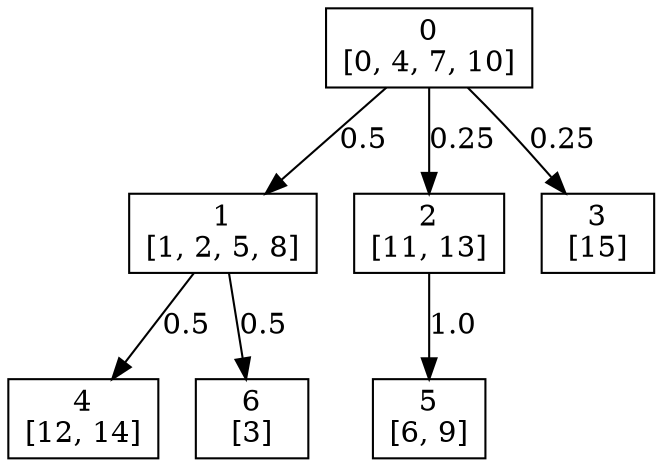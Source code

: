 digraph P {
size="8,5"
node [shape=box];
0 -> 1 [ label="0.5" ];
0 -> 2 [ label="0.25" ];
0 -> 3 [ label="0.25" ];
1 -> 4 [ label="0.5" ];
1 -> 6 [ label="0.5" ];
2 -> 5 [ label="1.0" ];
0 [ label="0\n[0, 4, 7, 10]" ];
1 [ label="1\n[1, 2, 5, 8]" ];
2 [ label="2\n[11, 13]" ];
3 [ label="3\n[15]" ];
4 [ label="4\n[12, 14]" ];
5 [ label="5\n[6, 9]" ];
6 [ label="6\n[3]" ];
}